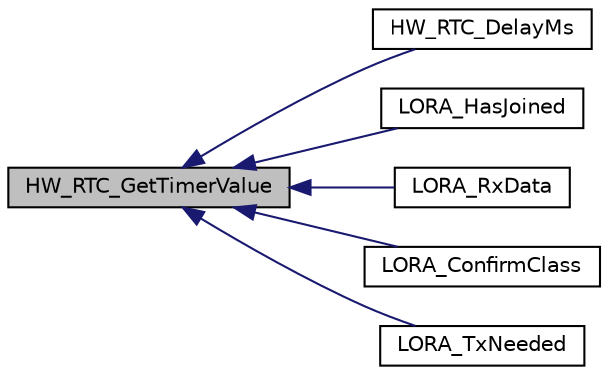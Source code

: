 digraph "HW_RTC_GetTimerValue"
{
  edge [fontname="Helvetica",fontsize="10",labelfontname="Helvetica",labelfontsize="10"];
  node [fontname="Helvetica",fontsize="10",shape=record];
  rankdir="LR";
  Node32 [label="HW_RTC_GetTimerValue",height=0.2,width=0.4,color="black", fillcolor="grey75", style="filled", fontcolor="black"];
  Node32 -> Node33 [dir="back",color="midnightblue",fontsize="10",style="solid",fontname="Helvetica"];
  Node33 [label="HW_RTC_DelayMs",height=0.2,width=0.4,color="black", fillcolor="white", style="filled",URL="$hw__rtc_8c.html#adad8cbf36cbe8a65bc1c70109146e307",tooltip="a delay of delay ms by polling RTC "];
  Node32 -> Node34 [dir="back",color="midnightblue",fontsize="10",style="solid",fontname="Helvetica"];
  Node34 [label="LORA_HasJoined",height=0.2,width=0.4,color="black", fillcolor="white", style="filled",URL="$main_8c.html#a99d2e29a61a6f7dda81e6afcf4f35715"];
  Node32 -> Node35 [dir="back",color="midnightblue",fontsize="10",style="solid",fontname="Helvetica"];
  Node35 [label="LORA_RxData",height=0.2,width=0.4,color="black", fillcolor="white", style="filled",URL="$main_8c.html#af9b5cc17bd270c1734e3e6465b75f86f"];
  Node32 -> Node36 [dir="back",color="midnightblue",fontsize="10",style="solid",fontname="Helvetica"];
  Node36 [label="LORA_ConfirmClass",height=0.2,width=0.4,color="black", fillcolor="white", style="filled",URL="$main_8c.html#abf14859b334f10d0a38ee8489bee4bc1"];
  Node32 -> Node37 [dir="back",color="midnightblue",fontsize="10",style="solid",fontname="Helvetica"];
  Node37 [label="LORA_TxNeeded",height=0.2,width=0.4,color="black", fillcolor="white", style="filled",URL="$main_8c.html#a0bc8d6aec6bbd336bb8fd19cedd8a8b3"];
}
